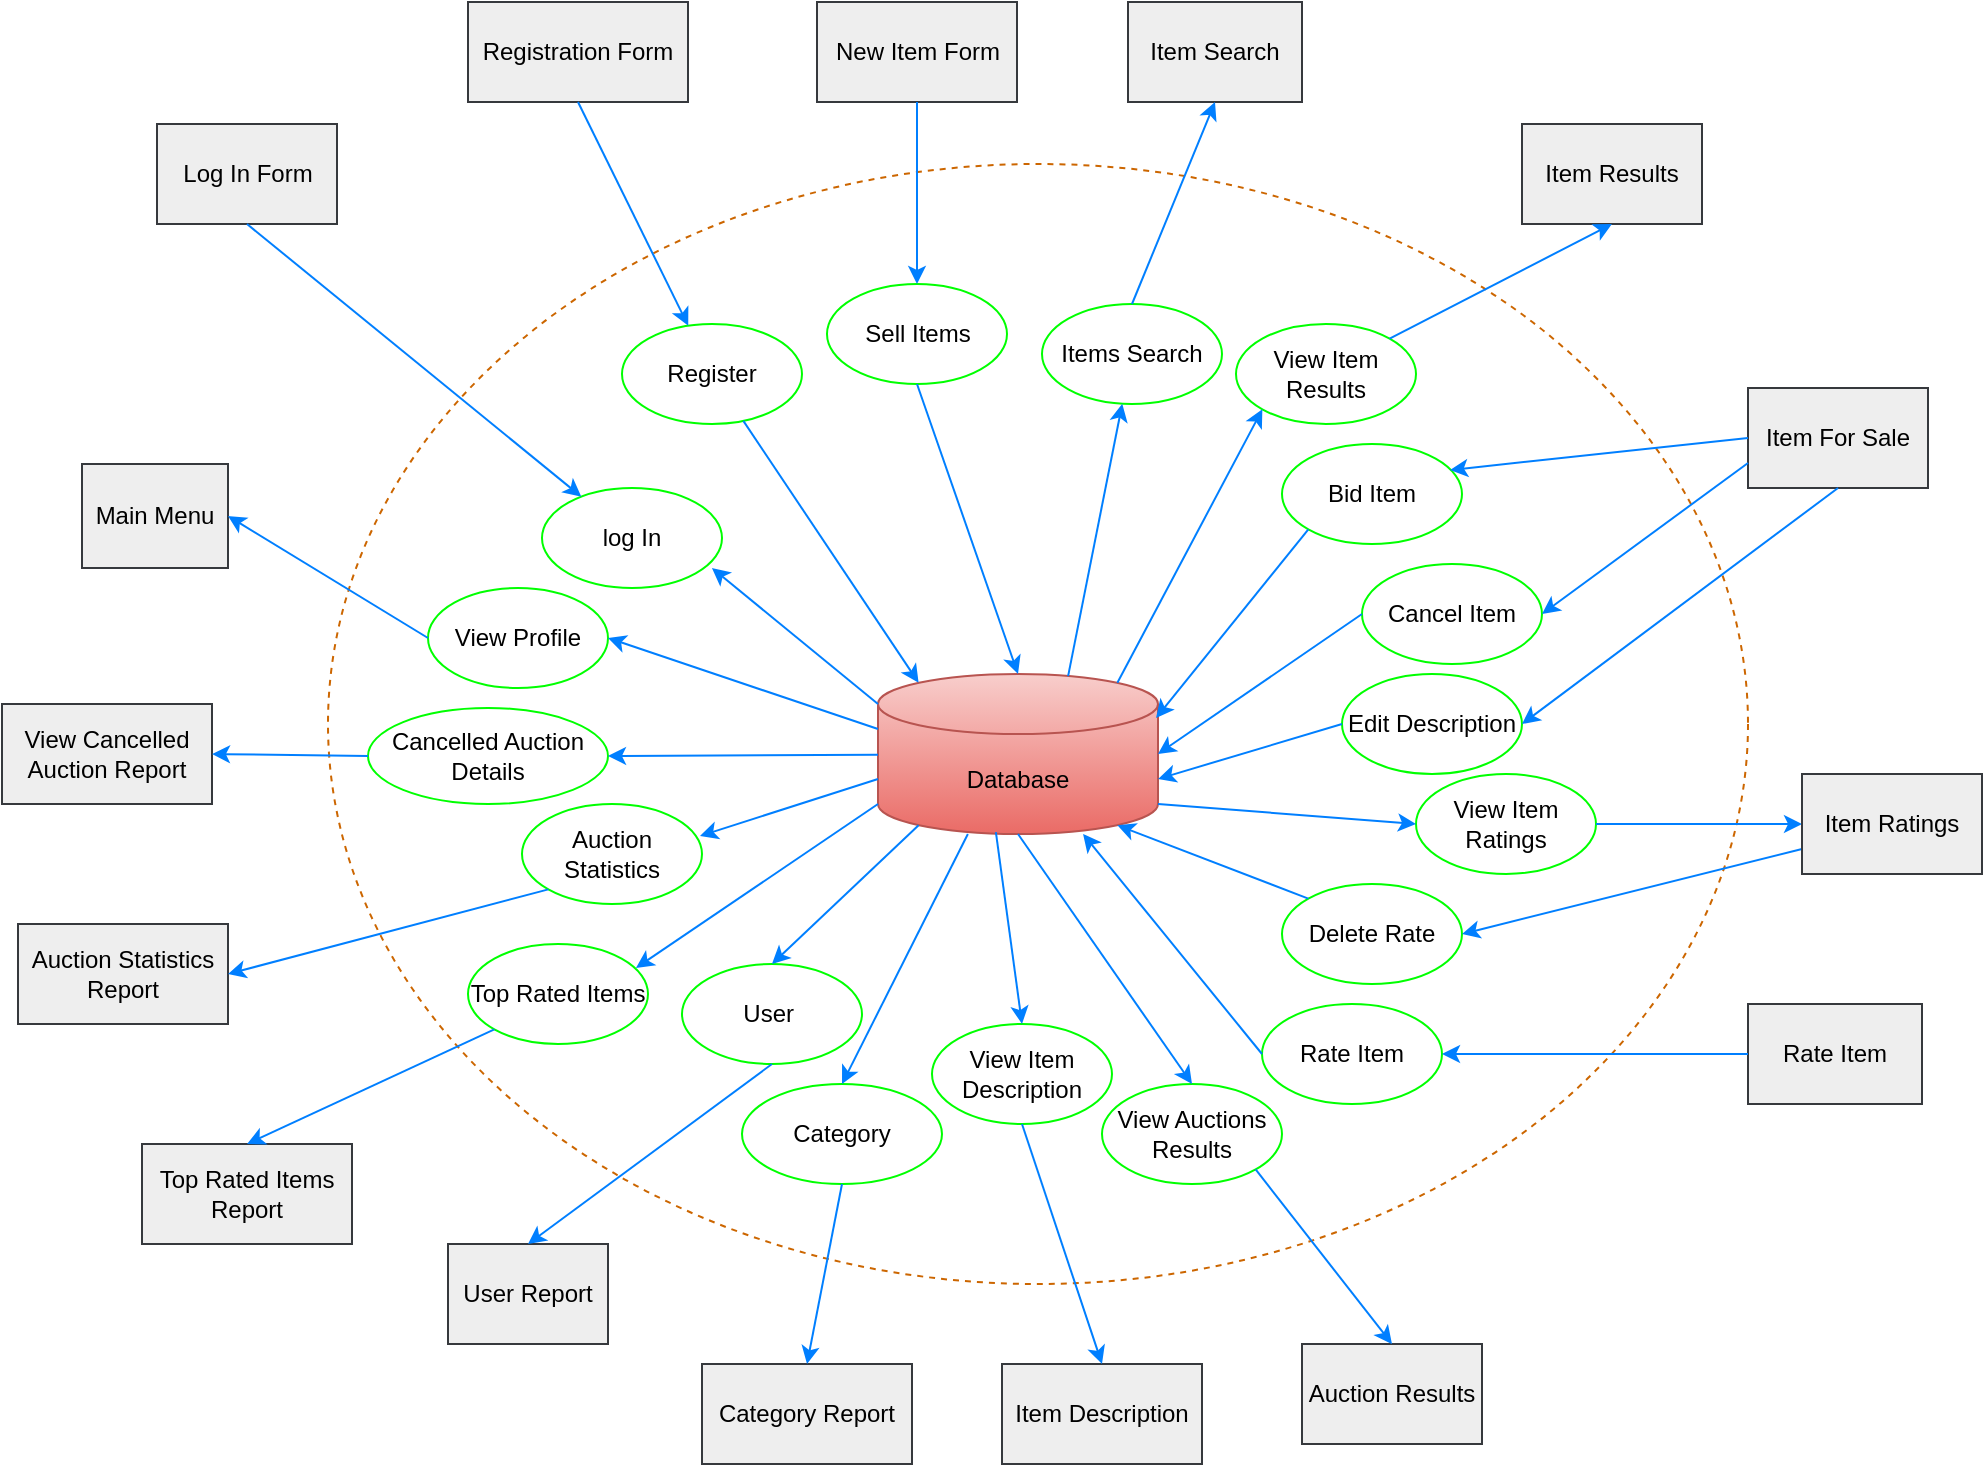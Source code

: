 <mxfile version="23.0.2" type="github">
  <diagram name="Page-1" id="ibN5uEJDEitdcNZKuq6F">
    <mxGraphModel dx="1194" dy="697" grid="1" gridSize="10" guides="1" tooltips="1" connect="1" arrows="1" fold="1" page="1" pageScale="1" pageWidth="1100" pageHeight="850" background="#ffffff" math="0" shadow="0">
      <root>
        <mxCell id="0" />
        <mxCell id="1" parent="0" />
        <mxCell id="0LvWJx0RIJ58dRhAGcR3-28" value="" style="ellipse;whiteSpace=wrap;html=1;fillStyle=hatch;shadow=0;dashed=1;strokeColor=#CC6600;fillColor=none;backgroundOutline=0;" parent="1" vertex="1">
          <mxGeometry x="203" y="150" width="710" height="560" as="geometry" />
        </mxCell>
        <mxCell id="dUsebAUgYld1Ic8YeYVZ-1" value="Database" style="shape=cylinder3;whiteSpace=wrap;html=1;boundedLbl=1;backgroundOutline=1;size=15;fillColor=#f8cecc;strokeColor=#b85450;gradientColor=#ea6b66;" parent="1" vertex="1">
          <mxGeometry x="478" y="405" width="140" height="80" as="geometry" />
        </mxCell>
        <mxCell id="dUsebAUgYld1Ic8YeYVZ-2" value="log In" style="ellipse;whiteSpace=wrap;html=1;strokeColor=#00FF00;" parent="1" vertex="1">
          <mxGeometry x="310" y="312" width="90" height="50" as="geometry" />
        </mxCell>
        <mxCell id="dUsebAUgYld1Ic8YeYVZ-3" value="" style="endArrow=classic;html=1;rounded=0;entryX=0.944;entryY=0.8;entryDx=0;entryDy=0;entryPerimeter=0;exitX=0;exitY=0;exitDx=0;exitDy=15;exitPerimeter=0;curved=0;strokeColor=#007FFF;" parent="1" source="dUsebAUgYld1Ic8YeYVZ-1" target="dUsebAUgYld1Ic8YeYVZ-2" edge="1">
          <mxGeometry width="50" height="50" relative="1" as="geometry">
            <mxPoint x="523" y="595" as="sourcePoint" />
            <mxPoint x="433" y="395" as="targetPoint" />
          </mxGeometry>
        </mxCell>
        <mxCell id="0LvWJx0RIJ58dRhAGcR3-2" value="Register" style="ellipse;whiteSpace=wrap;html=1;strokeColor=#00FF00;" parent="1" vertex="1">
          <mxGeometry x="350" y="230" width="90" height="50" as="geometry" />
        </mxCell>
        <mxCell id="0LvWJx0RIJ58dRhAGcR3-3" value="Sell Items" style="ellipse;whiteSpace=wrap;html=1;strokeColor=#00FF00;" parent="1" vertex="1">
          <mxGeometry x="452.5" y="210" width="90" height="50" as="geometry" />
        </mxCell>
        <mxCell id="0LvWJx0RIJ58dRhAGcR3-4" value="Items Search" style="ellipse;whiteSpace=wrap;html=1;strokeColor=#00FF00;" parent="1" vertex="1">
          <mxGeometry x="560" y="220" width="90" height="50" as="geometry" />
        </mxCell>
        <mxCell id="0LvWJx0RIJ58dRhAGcR3-5" value="View Item Ratings" style="ellipse;whiteSpace=wrap;html=1;strokeColor=#00FF00;" parent="1" vertex="1">
          <mxGeometry x="747" y="455" width="90" height="50" as="geometry" />
        </mxCell>
        <mxCell id="0LvWJx0RIJ58dRhAGcR3-6" value="View Auctions Results" style="ellipse;whiteSpace=wrap;html=1;strokeColor=#00FF00;" parent="1" vertex="1">
          <mxGeometry x="590" y="610" width="90" height="50" as="geometry" />
        </mxCell>
        <mxCell id="0LvWJx0RIJ58dRhAGcR3-7" value="Category" style="ellipse;whiteSpace=wrap;html=1;strokeColor=#00FF00;" parent="1" vertex="1">
          <mxGeometry x="410" y="610" width="100" height="50" as="geometry" />
        </mxCell>
        <mxCell id="0LvWJx0RIJ58dRhAGcR3-8" value="User&amp;nbsp;" style="ellipse;whiteSpace=wrap;html=1;strokeColor=#00FF00;" parent="1" vertex="1">
          <mxGeometry x="380" y="550" width="90" height="50" as="geometry" />
        </mxCell>
        <mxCell id="0LvWJx0RIJ58dRhAGcR3-9" value="Top Rated Items" style="ellipse;whiteSpace=wrap;html=1;strokeColor=#00FF00;" parent="1" vertex="1">
          <mxGeometry x="273" y="540" width="90" height="50" as="geometry" />
        </mxCell>
        <mxCell id="0LvWJx0RIJ58dRhAGcR3-10" value="Cancelled Auction Details" style="ellipse;whiteSpace=wrap;html=1;strokeColor=#00FF00;" parent="1" vertex="1">
          <mxGeometry x="223" y="422" width="120" height="48" as="geometry" />
        </mxCell>
        <mxCell id="0LvWJx0RIJ58dRhAGcR3-12" value="" style="endArrow=classic;html=1;rounded=0;strokeColor=#007FFF;entryX=0.145;entryY=0;entryDx=0;entryDy=4.35;entryPerimeter=0;" parent="1" source="0LvWJx0RIJ58dRhAGcR3-2" target="dUsebAUgYld1Ic8YeYVZ-1" edge="1">
          <mxGeometry width="50" height="50" relative="1" as="geometry">
            <mxPoint x="494" y="319.96" as="sourcePoint" />
            <mxPoint x="533" y="405" as="targetPoint" />
            <Array as="points" />
          </mxGeometry>
        </mxCell>
        <mxCell id="0LvWJx0RIJ58dRhAGcR3-13" value="" style="endArrow=classic;html=1;rounded=0;exitX=0.5;exitY=1;exitDx=0;exitDy=0;curved=0;strokeColor=#007FFF;entryX=0.5;entryY=0;entryDx=0;entryDy=0;entryPerimeter=0;" parent="1" source="0LvWJx0RIJ58dRhAGcR3-3" target="dUsebAUgYld1Ic8YeYVZ-1" edge="1">
          <mxGeometry width="50" height="50" relative="1" as="geometry">
            <mxPoint x="713" y="420" as="sourcePoint" />
            <mxPoint x="588" y="403" as="targetPoint" />
          </mxGeometry>
        </mxCell>
        <mxCell id="0LvWJx0RIJ58dRhAGcR3-16" value="" style="endArrow=classic;html=1;rounded=0;exitX=0.5;exitY=1;exitDx=0;exitDy=0;exitPerimeter=0;strokeColor=#007FFF;entryX=0.5;entryY=0;entryDx=0;entryDy=0;" parent="1" source="dUsebAUgYld1Ic8YeYVZ-1" target="0LvWJx0RIJ58dRhAGcR3-6" edge="1">
          <mxGeometry width="50" height="50" relative="1" as="geometry">
            <mxPoint x="593" y="485" as="sourcePoint" />
            <mxPoint x="631.229" y="561.861" as="targetPoint" />
            <Array as="points" />
          </mxGeometry>
        </mxCell>
        <mxCell id="0LvWJx0RIJ58dRhAGcR3-17" value="" style="endArrow=classic;html=1;rounded=0;exitX=0.321;exitY=1;exitDx=0;exitDy=0;exitPerimeter=0;strokeColor=#007FFF;entryX=0.5;entryY=0;entryDx=0;entryDy=0;" parent="1" source="dUsebAUgYld1Ic8YeYVZ-1" target="0LvWJx0RIJ58dRhAGcR3-7" edge="1">
          <mxGeometry width="50" height="50" relative="1" as="geometry">
            <mxPoint x="594" y="504.5" as="sourcePoint" />
            <mxPoint x="533" y="552" as="targetPoint" />
          </mxGeometry>
        </mxCell>
        <mxCell id="0LvWJx0RIJ58dRhAGcR3-18" value="" style="endArrow=classic;html=1;rounded=0;strokeColor=#007FFF;entryX=0.5;entryY=0;entryDx=0;entryDy=0;exitX=0.145;exitY=1;exitDx=0;exitDy=-4.35;exitPerimeter=0;" parent="1" source="dUsebAUgYld1Ic8YeYVZ-1" target="0LvWJx0RIJ58dRhAGcR3-8" edge="1">
          <mxGeometry width="50" height="50" relative="1" as="geometry">
            <mxPoint x="628" y="499" as="sourcePoint" />
            <mxPoint x="757" y="530" as="targetPoint" />
          </mxGeometry>
        </mxCell>
        <mxCell id="0LvWJx0RIJ58dRhAGcR3-20" value="" style="endArrow=classic;html=1;rounded=0;strokeColor=#007FFF;entryX=1;entryY=0.5;entryDx=0;entryDy=0;" parent="1" source="dUsebAUgYld1Ic8YeYVZ-1" target="0LvWJx0RIJ58dRhAGcR3-10" edge="1">
          <mxGeometry width="50" height="50" relative="1" as="geometry">
            <mxPoint x="520" y="493" as="sourcePoint" />
            <mxPoint x="451" y="558" as="targetPoint" />
          </mxGeometry>
        </mxCell>
        <mxCell id="0LvWJx0RIJ58dRhAGcR3-29" value="Log In Form" style="rounded=0;whiteSpace=wrap;html=1;fillColor=#eeeeee;strokeColor=#36393d;" parent="1" vertex="1">
          <mxGeometry x="117.5" y="130" width="90" height="50" as="geometry" />
        </mxCell>
        <mxCell id="0LvWJx0RIJ58dRhAGcR3-30" value="" style="endArrow=classic;html=1;rounded=0;exitX=0.5;exitY=1;exitDx=0;exitDy=0;strokeColor=#007FFF;" parent="1" source="0LvWJx0RIJ58dRhAGcR3-29" target="dUsebAUgYld1Ic8YeYVZ-2" edge="1">
          <mxGeometry width="50" height="50" relative="1" as="geometry">
            <mxPoint x="216" y="315" as="sourcePoint" />
            <mxPoint x="373" y="192" as="targetPoint" />
          </mxGeometry>
        </mxCell>
        <mxCell id="0LvWJx0RIJ58dRhAGcR3-32" value="Registration Form" style="rounded=0;whiteSpace=wrap;html=1;fillColor=#eeeeee;strokeColor=#36393d;" parent="1" vertex="1">
          <mxGeometry x="273" y="69" width="110" height="50" as="geometry" />
        </mxCell>
        <mxCell id="0LvWJx0RIJ58dRhAGcR3-33" value="" style="endArrow=classic;html=1;rounded=0;exitX=0.5;exitY=1;exitDx=0;exitDy=0;strokeColor=#007FFF;" parent="1" source="0LvWJx0RIJ58dRhAGcR3-32" target="0LvWJx0RIJ58dRhAGcR3-2" edge="1">
          <mxGeometry width="50" height="50" relative="1" as="geometry">
            <mxPoint x="456" y="262" as="sourcePoint" />
            <mxPoint x="548" y="265" as="targetPoint" />
          </mxGeometry>
        </mxCell>
        <mxCell id="0LvWJx0RIJ58dRhAGcR3-34" value="New Item Form" style="rounded=0;whiteSpace=wrap;html=1;fillColor=#eeeeee;strokeColor=#36393d;" parent="1" vertex="1">
          <mxGeometry x="447.5" y="69" width="100" height="50" as="geometry" />
        </mxCell>
        <mxCell id="0LvWJx0RIJ58dRhAGcR3-35" value="" style="endArrow=classic;html=1;rounded=0;exitX=0.5;exitY=1;exitDx=0;exitDy=0;strokeColor=#007FFF;entryX=0.5;entryY=0;entryDx=0;entryDy=0;" parent="1" source="0LvWJx0RIJ58dRhAGcR3-34" target="0LvWJx0RIJ58dRhAGcR3-3" edge="1">
          <mxGeometry width="50" height="50" relative="1" as="geometry">
            <mxPoint x="567" y="169" as="sourcePoint" />
            <mxPoint x="567" y="262" as="targetPoint" />
          </mxGeometry>
        </mxCell>
        <mxCell id="0LvWJx0RIJ58dRhAGcR3-36" value="Item Search" style="rounded=0;whiteSpace=wrap;html=1;fillColor=#eeeeee;strokeColor=#36393d;" parent="1" vertex="1">
          <mxGeometry x="603" y="69" width="87" height="50" as="geometry" />
        </mxCell>
        <mxCell id="0LvWJx0RIJ58dRhAGcR3-38" value="Item For Sale" style="rounded=0;whiteSpace=wrap;html=1;fillColor=#eeeeee;strokeColor=#36393d;" parent="1" vertex="1">
          <mxGeometry x="913" y="262" width="90" height="50" as="geometry" />
        </mxCell>
        <mxCell id="0LvWJx0RIJ58dRhAGcR3-39" value="" style="endArrow=classic;html=1;rounded=0;exitX=0.679;exitY=0.013;exitDx=0;exitDy=0;exitPerimeter=0;curved=0;strokeColor=#007FFF;" parent="1" source="dUsebAUgYld1Ic8YeYVZ-1" target="0LvWJx0RIJ58dRhAGcR3-4" edge="1">
          <mxGeometry width="50" height="50" relative="1" as="geometry">
            <mxPoint x="753" y="432" as="sourcePoint" />
            <mxPoint x="643" y="342" as="targetPoint" />
          </mxGeometry>
        </mxCell>
        <mxCell id="0LvWJx0RIJ58dRhAGcR3-41" value="Bid Item" style="ellipse;whiteSpace=wrap;html=1;strokeColor=#00FF00;" parent="1" vertex="1">
          <mxGeometry x="680" y="290" width="90" height="50" as="geometry" />
        </mxCell>
        <mxCell id="0LvWJx0RIJ58dRhAGcR3-45" value="" style="endArrow=classic;html=1;rounded=0;strokeColor=#007FFF;entryX=0.933;entryY=0.24;entryDx=0;entryDy=0;entryPerimeter=0;exitX=0;exitY=1;exitDx=0;exitDy=-15;exitPerimeter=0;" parent="1" source="dUsebAUgYld1Ic8YeYVZ-1" target="0LvWJx0RIJ58dRhAGcR3-9" edge="1">
          <mxGeometry width="50" height="50" relative="1" as="geometry">
            <mxPoint x="462" y="472" as="sourcePoint" />
            <mxPoint x="393" y="539" as="targetPoint" />
          </mxGeometry>
        </mxCell>
        <mxCell id="0LvWJx0RIJ58dRhAGcR3-47" value="Cancel Item" style="ellipse;whiteSpace=wrap;html=1;strokeColor=#00FF00;" parent="1" vertex="1">
          <mxGeometry x="720" y="350" width="90" height="50" as="geometry" />
        </mxCell>
        <mxCell id="0LvWJx0RIJ58dRhAGcR3-49" value="" style="endArrow=classic;html=1;rounded=0;entryX=0.933;entryY=0.26;entryDx=0;entryDy=0;entryPerimeter=0;strokeColor=#007FFF;exitX=0;exitY=0.5;exitDx=0;exitDy=0;" parent="1" source="0LvWJx0RIJ58dRhAGcR3-38" target="0LvWJx0RIJ58dRhAGcR3-41" edge="1">
          <mxGeometry width="50" height="50" relative="1" as="geometry">
            <mxPoint x="960" y="387" as="sourcePoint" />
            <mxPoint x="963" y="342" as="targetPoint" />
            <Array as="points" />
          </mxGeometry>
        </mxCell>
        <mxCell id="0LvWJx0RIJ58dRhAGcR3-50" value="" style="endArrow=classic;html=1;rounded=0;entryX=0.993;entryY=0.275;entryDx=0;entryDy=0;entryPerimeter=0;exitX=0;exitY=1;exitDx=0;exitDy=0;strokeColor=#007FFF;" parent="1" source="0LvWJx0RIJ58dRhAGcR3-41" target="dUsebAUgYld1Ic8YeYVZ-1" edge="1">
          <mxGeometry width="50" height="50" relative="1" as="geometry">
            <mxPoint x="713" y="369" as="sourcePoint" />
            <mxPoint x="627" y="437" as="targetPoint" />
          </mxGeometry>
        </mxCell>
        <mxCell id="0LvWJx0RIJ58dRhAGcR3-51" value="" style="endArrow=classic;html=1;rounded=0;entryX=1;entryY=0.5;entryDx=0;entryDy=0;entryPerimeter=0;exitX=0;exitY=0.5;exitDx=0;exitDy=0;strokeColor=#007FFF;" parent="1" source="0LvWJx0RIJ58dRhAGcR3-47" target="dUsebAUgYld1Ic8YeYVZ-1" edge="1">
          <mxGeometry width="50" height="50" relative="1" as="geometry">
            <mxPoint x="743" y="419" as="sourcePoint" />
            <mxPoint x="634" y="471" as="targetPoint" />
          </mxGeometry>
        </mxCell>
        <mxCell id="0LvWJx0RIJ58dRhAGcR3-52" value="" style="endArrow=classic;html=1;rounded=0;entryX=1;entryY=0.5;entryDx=0;entryDy=0;exitX=0;exitY=0.75;exitDx=0;exitDy=0;strokeColor=#007FFF;" parent="1" source="0LvWJx0RIJ58dRhAGcR3-38" target="0LvWJx0RIJ58dRhAGcR3-47" edge="1">
          <mxGeometry width="50" height="50" relative="1" as="geometry">
            <mxPoint x="913" y="343" as="sourcePoint" />
            <mxPoint x="827" y="411" as="targetPoint" />
          </mxGeometry>
        </mxCell>
        <mxCell id="0LvWJx0RIJ58dRhAGcR3-53" value="Rate Item" style="rounded=0;whiteSpace=wrap;html=1;fillColor=#eeeeee;strokeColor=#36393d;" parent="1" vertex="1">
          <mxGeometry x="913" y="570" width="87" height="50" as="geometry" />
        </mxCell>
        <mxCell id="0LvWJx0RIJ58dRhAGcR3-55" value="Item Description" style="rounded=0;whiteSpace=wrap;html=1;fillColor=#eeeeee;strokeColor=#36393d;" parent="1" vertex="1">
          <mxGeometry x="540" y="750" width="100" height="50" as="geometry" />
        </mxCell>
        <mxCell id="0LvWJx0RIJ58dRhAGcR3-61" value="Category Report" style="rounded=0;whiteSpace=wrap;html=1;fillColor=#eeeeee;strokeColor=#36393d;" parent="1" vertex="1">
          <mxGeometry x="390" y="750" width="105" height="50" as="geometry" />
        </mxCell>
        <mxCell id="0LvWJx0RIJ58dRhAGcR3-62" value="" style="endArrow=classic;html=1;rounded=0;exitX=0.5;exitY=1;exitDx=0;exitDy=0;strokeColor=#007FFF;entryX=0.5;entryY=0;entryDx=0;entryDy=0;" parent="1" source="0LvWJx0RIJ58dRhAGcR3-7" target="0LvWJx0RIJ58dRhAGcR3-61" edge="1">
          <mxGeometry width="50" height="50" relative="1" as="geometry">
            <mxPoint x="508" y="612" as="sourcePoint" />
            <mxPoint x="473" y="682" as="targetPoint" />
          </mxGeometry>
        </mxCell>
        <mxCell id="0LvWJx0RIJ58dRhAGcR3-63" value="User Report" style="rounded=0;whiteSpace=wrap;html=1;fillColor=#eeeeee;strokeColor=#36393d;" parent="1" vertex="1">
          <mxGeometry x="263" y="690" width="80" height="50" as="geometry" />
        </mxCell>
        <mxCell id="0LvWJx0RIJ58dRhAGcR3-64" value="" style="endArrow=classic;html=1;rounded=0;exitX=0.5;exitY=1;exitDx=0;exitDy=0;strokeColor=#007FFF;entryX=0.5;entryY=0;entryDx=0;entryDy=0;" parent="1" source="0LvWJx0RIJ58dRhAGcR3-8" target="0LvWJx0RIJ58dRhAGcR3-63" edge="1">
          <mxGeometry width="50" height="50" relative="1" as="geometry">
            <mxPoint x="353" y="578.5" as="sourcePoint" />
            <mxPoint x="353" y="655.5" as="targetPoint" />
          </mxGeometry>
        </mxCell>
        <mxCell id="0LvWJx0RIJ58dRhAGcR3-65" value="Top Rated Items Report" style="rounded=0;whiteSpace=wrap;html=1;fillColor=#eeeeee;strokeColor=#36393d;" parent="1" vertex="1">
          <mxGeometry x="110" y="640" width="105" height="50" as="geometry" />
        </mxCell>
        <mxCell id="0LvWJx0RIJ58dRhAGcR3-66" value="" style="endArrow=classic;html=1;rounded=0;exitX=0;exitY=1;exitDx=0;exitDy=0;strokeColor=#007FFF;entryX=0.5;entryY=0;entryDx=0;entryDy=0;" parent="1" source="0LvWJx0RIJ58dRhAGcR3-9" target="0LvWJx0RIJ58dRhAGcR3-65" edge="1">
          <mxGeometry width="50" height="50" relative="1" as="geometry">
            <mxPoint x="293" y="522" as="sourcePoint" />
            <mxPoint x="241" y="582" as="targetPoint" />
          </mxGeometry>
        </mxCell>
        <mxCell id="0LvWJx0RIJ58dRhAGcR3-68" value="Auction Statistics" style="ellipse;whiteSpace=wrap;html=1;strokeColor=#00FF00;" parent="1" vertex="1">
          <mxGeometry x="300" y="470" width="90" height="50" as="geometry" />
        </mxCell>
        <mxCell id="0LvWJx0RIJ58dRhAGcR3-69" value="" style="endArrow=classic;html=1;rounded=0;strokeColor=#007FFF;entryX=0.989;entryY=0.32;entryDx=0;entryDy=0;entryPerimeter=0;exitX=0;exitY=0;exitDx=0;exitDy=52.5;exitPerimeter=0;" parent="1" source="dUsebAUgYld1Ic8YeYVZ-1" target="0LvWJx0RIJ58dRhAGcR3-68" edge="1">
          <mxGeometry width="50" height="50" relative="1" as="geometry">
            <mxPoint x="424" y="438" as="sourcePoint" />
            <mxPoint x="363" y="512" as="targetPoint" />
          </mxGeometry>
        </mxCell>
        <mxCell id="0LvWJx0RIJ58dRhAGcR3-70" value="Auction Statistics Report" style="rounded=0;whiteSpace=wrap;html=1;fillColor=#eeeeee;strokeColor=#36393d;" parent="1" vertex="1">
          <mxGeometry x="48" y="530" width="105" height="50" as="geometry" />
        </mxCell>
        <mxCell id="0LvWJx0RIJ58dRhAGcR3-71" value="" style="endArrow=classic;html=1;rounded=0;exitX=0;exitY=1;exitDx=0;exitDy=0;strokeColor=#007FFF;entryX=1;entryY=0.5;entryDx=0;entryDy=0;" parent="1" source="0LvWJx0RIJ58dRhAGcR3-68" target="0LvWJx0RIJ58dRhAGcR3-70" edge="1">
          <mxGeometry width="50" height="50" relative="1" as="geometry">
            <mxPoint x="288" y="533.5" as="sourcePoint" />
            <mxPoint x="163" y="580.5" as="targetPoint" />
          </mxGeometry>
        </mxCell>
        <mxCell id="0LvWJx0RIJ58dRhAGcR3-72" value="View Cancelled Auction Report" style="rounded=0;whiteSpace=wrap;html=1;fillColor=#eeeeee;strokeColor=#36393d;" parent="1" vertex="1">
          <mxGeometry x="40" y="420" width="105" height="50" as="geometry" />
        </mxCell>
        <mxCell id="0LvWJx0RIJ58dRhAGcR3-73" value="" style="endArrow=classic;html=1;rounded=0;exitX=0;exitY=0.5;exitDx=0;exitDy=0;strokeColor=#007FFF;entryX=1;entryY=0.5;entryDx=0;entryDy=0;" parent="1" source="0LvWJx0RIJ58dRhAGcR3-10" target="0LvWJx0RIJ58dRhAGcR3-72" edge="1">
          <mxGeometry width="50" height="50" relative="1" as="geometry">
            <mxPoint x="243" y="420" as="sourcePoint" />
            <mxPoint x="120" y="475.5" as="targetPoint" />
          </mxGeometry>
        </mxCell>
        <mxCell id="hBiqWkCkwxmQWBNidRL4-4" value="Auction Results" style="rounded=0;whiteSpace=wrap;html=1;fillColor=#eeeeee;strokeColor=#36393d;" vertex="1" parent="1">
          <mxGeometry x="690" y="740" width="90" height="50" as="geometry" />
        </mxCell>
        <mxCell id="hBiqWkCkwxmQWBNidRL4-5" value="Main Menu" style="rounded=0;whiteSpace=wrap;html=1;fillColor=#eeeeee;strokeColor=#36393d;" vertex="1" parent="1">
          <mxGeometry x="80" y="300" width="73" height="52" as="geometry" />
        </mxCell>
        <mxCell id="hBiqWkCkwxmQWBNidRL4-6" value="View Profile" style="ellipse;whiteSpace=wrap;html=1;strokeColor=#00FF00;" vertex="1" parent="1">
          <mxGeometry x="253" y="362" width="90" height="50" as="geometry" />
        </mxCell>
        <mxCell id="hBiqWkCkwxmQWBNidRL4-7" value="" style="endArrow=classic;html=1;rounded=0;exitX=0;exitY=0;exitDx=0;exitDy=27.5;exitPerimeter=0;entryX=1;entryY=0.5;entryDx=0;entryDy=0;strokeColor=#007FFF;" edge="1" parent="1" source="dUsebAUgYld1Ic8YeYVZ-1" target="hBiqWkCkwxmQWBNidRL4-6">
          <mxGeometry width="50" height="50" relative="1" as="geometry">
            <mxPoint x="343" y="440" as="sourcePoint" />
            <mxPoint x="393" y="390" as="targetPoint" />
          </mxGeometry>
        </mxCell>
        <mxCell id="hBiqWkCkwxmQWBNidRL4-8" value="" style="endArrow=classic;html=1;rounded=0;exitX=0;exitY=0.5;exitDx=0;exitDy=0;entryX=1;entryY=0.5;entryDx=0;entryDy=0;strokeColor=#007FFF;" edge="1" parent="1" source="hBiqWkCkwxmQWBNidRL4-6" target="hBiqWkCkwxmQWBNidRL4-5">
          <mxGeometry width="50" height="50" relative="1" as="geometry">
            <mxPoint x="273" y="392" as="sourcePoint" />
            <mxPoint x="138" y="346" as="targetPoint" />
          </mxGeometry>
        </mxCell>
        <mxCell id="hBiqWkCkwxmQWBNidRL4-9" value="Item Results" style="rounded=0;whiteSpace=wrap;html=1;fillColor=#eeeeee;strokeColor=#36393d;" vertex="1" parent="1">
          <mxGeometry x="800" y="130" width="90" height="50" as="geometry" />
        </mxCell>
        <mxCell id="hBiqWkCkwxmQWBNidRL4-10" value="" style="endArrow=classic;html=1;rounded=0;exitX=0.5;exitY=0;exitDx=0;exitDy=0;curved=0;strokeColor=#007FFF;entryX=0.5;entryY=1;entryDx=0;entryDy=0;" edge="1" parent="1" source="0LvWJx0RIJ58dRhAGcR3-4" target="0LvWJx0RIJ58dRhAGcR3-36">
          <mxGeometry width="50" height="50" relative="1" as="geometry">
            <mxPoint x="676" y="312" as="sourcePoint" />
            <mxPoint x="713" y="224" as="targetPoint" />
          </mxGeometry>
        </mxCell>
        <mxCell id="hBiqWkCkwxmQWBNidRL4-11" value="View Item Results" style="ellipse;whiteSpace=wrap;html=1;strokeColor=#00FF00;" vertex="1" parent="1">
          <mxGeometry x="657" y="230" width="90" height="50" as="geometry" />
        </mxCell>
        <mxCell id="hBiqWkCkwxmQWBNidRL4-12" value="" style="endArrow=classic;html=1;rounded=0;exitX=0.855;exitY=0;exitDx=0;exitDy=4.35;exitPerimeter=0;curved=0;strokeColor=#007FFF;entryX=0;entryY=1;entryDx=0;entryDy=0;" edge="1" parent="1" source="dUsebAUgYld1Ic8YeYVZ-1" target="hBiqWkCkwxmQWBNidRL4-11">
          <mxGeometry width="50" height="50" relative="1" as="geometry">
            <mxPoint x="626.5" y="412" as="sourcePoint" />
            <mxPoint x="663.5" y="324" as="targetPoint" />
          </mxGeometry>
        </mxCell>
        <mxCell id="hBiqWkCkwxmQWBNidRL4-13" value="" style="endArrow=classic;html=1;rounded=0;exitX=1;exitY=0;exitDx=0;exitDy=0;curved=0;strokeColor=#007FFF;entryX=0.5;entryY=1;entryDx=0;entryDy=0;" edge="1" parent="1" source="hBiqWkCkwxmQWBNidRL4-11" target="hBiqWkCkwxmQWBNidRL4-9">
          <mxGeometry width="50" height="50" relative="1" as="geometry">
            <mxPoint x="723" y="346" as="sourcePoint" />
            <mxPoint x="828" y="272" as="targetPoint" />
          </mxGeometry>
        </mxCell>
        <mxCell id="hBiqWkCkwxmQWBNidRL4-14" value="Edit Description" style="ellipse;whiteSpace=wrap;html=1;strokeColor=#00FF00;" vertex="1" parent="1">
          <mxGeometry x="710" y="405" width="90" height="50" as="geometry" />
        </mxCell>
        <mxCell id="hBiqWkCkwxmQWBNidRL4-15" value="" style="endArrow=classic;html=1;rounded=0;entryX=1;entryY=0.5;entryDx=0;entryDy=0;exitX=0.5;exitY=1;exitDx=0;exitDy=0;strokeColor=#007FFF;" edge="1" parent="1" source="0LvWJx0RIJ58dRhAGcR3-38" target="hBiqWkCkwxmQWBNidRL4-14">
          <mxGeometry width="50" height="50" relative="1" as="geometry">
            <mxPoint x="1005" y="432" as="sourcePoint" />
            <mxPoint x="847" y="435" as="targetPoint" />
          </mxGeometry>
        </mxCell>
        <mxCell id="hBiqWkCkwxmQWBNidRL4-16" value="" style="endArrow=classic;html=1;rounded=0;entryX=1;entryY=0;entryDx=0;entryDy=52.5;entryPerimeter=0;exitX=0;exitY=0.5;exitDx=0;exitDy=0;strokeColor=#007FFF;" edge="1" parent="1" source="hBiqWkCkwxmQWBNidRL4-14" target="dUsebAUgYld1Ic8YeYVZ-1">
          <mxGeometry width="50" height="50" relative="1" as="geometry">
            <mxPoint x="757" y="435" as="sourcePoint" />
            <mxPoint x="628" y="455" as="targetPoint" />
          </mxGeometry>
        </mxCell>
        <mxCell id="hBiqWkCkwxmQWBNidRL4-17" value="Delete Rate" style="ellipse;whiteSpace=wrap;html=1;strokeColor=#00FF00;" vertex="1" parent="1">
          <mxGeometry x="680" y="510" width="90" height="50" as="geometry" />
        </mxCell>
        <mxCell id="hBiqWkCkwxmQWBNidRL4-18" value="Rate Item" style="ellipse;whiteSpace=wrap;html=1;strokeColor=#00FF00;" vertex="1" parent="1">
          <mxGeometry x="670" y="570" width="90" height="50" as="geometry" />
        </mxCell>
        <mxCell id="hBiqWkCkwxmQWBNidRL4-19" value="" style="endArrow=classic;html=1;rounded=0;exitX=1;exitY=1;exitDx=0;exitDy=-15;exitPerimeter=0;curved=0;strokeColor=#007FFF;entryX=0;entryY=0.5;entryDx=0;entryDy=0;" edge="1" parent="1" source="dUsebAUgYld1Ic8YeYVZ-1" target="0LvWJx0RIJ58dRhAGcR3-5">
          <mxGeometry width="50" height="50" relative="1" as="geometry">
            <mxPoint x="638" y="560" as="sourcePoint" />
            <mxPoint x="710" y="424" as="targetPoint" />
          </mxGeometry>
        </mxCell>
        <mxCell id="hBiqWkCkwxmQWBNidRL4-20" value="" style="endArrow=classic;html=1;rounded=0;exitX=1;exitY=0.5;exitDx=0;exitDy=0;curved=0;strokeColor=#007FFF;entryX=0;entryY=0.5;entryDx=0;entryDy=0;" edge="1" parent="1" source="0LvWJx0RIJ58dRhAGcR3-5" target="hBiqWkCkwxmQWBNidRL4-25">
          <mxGeometry width="50" height="50" relative="1" as="geometry">
            <mxPoint x="750" y="520" as="sourcePoint" />
            <mxPoint x="940" y="520" as="targetPoint" />
          </mxGeometry>
        </mxCell>
        <mxCell id="hBiqWkCkwxmQWBNidRL4-21" value="" style="endArrow=classic;html=1;rounded=0;entryX=1;entryY=0.5;entryDx=0;entryDy=0;exitX=0;exitY=0.75;exitDx=0;exitDy=0;strokeColor=#007FFF;" edge="1" parent="1" source="hBiqWkCkwxmQWBNidRL4-25" target="hBiqWkCkwxmQWBNidRL4-17">
          <mxGeometry width="50" height="50" relative="1" as="geometry">
            <mxPoint x="890" y="551.5" as="sourcePoint" />
            <mxPoint x="770" y="558.5" as="targetPoint" />
          </mxGeometry>
        </mxCell>
        <mxCell id="hBiqWkCkwxmQWBNidRL4-22" value="" style="endArrow=classic;html=1;rounded=0;entryX=0.855;entryY=1;entryDx=0;entryDy=-4.35;exitX=0;exitY=0;exitDx=0;exitDy=0;strokeColor=#007FFF;entryPerimeter=0;" edge="1" parent="1" source="hBiqWkCkwxmQWBNidRL4-17" target="dUsebAUgYld1Ic8YeYVZ-1">
          <mxGeometry width="50" height="50" relative="1" as="geometry">
            <mxPoint x="740" y="552.5" as="sourcePoint" />
            <mxPoint x="597" y="537.5" as="targetPoint" />
          </mxGeometry>
        </mxCell>
        <mxCell id="hBiqWkCkwxmQWBNidRL4-23" value="" style="endArrow=classic;html=1;rounded=0;exitX=0;exitY=0.5;exitDx=0;exitDy=0;strokeColor=#007FFF;" edge="1" parent="1" source="hBiqWkCkwxmQWBNidRL4-18" target="dUsebAUgYld1Ic8YeYVZ-1">
          <mxGeometry width="50" height="50" relative="1" as="geometry">
            <mxPoint x="657" y="555" as="sourcePoint" />
            <mxPoint x="562" y="524" as="targetPoint" />
          </mxGeometry>
        </mxCell>
        <mxCell id="hBiqWkCkwxmQWBNidRL4-24" value="" style="endArrow=classic;html=1;rounded=0;entryX=1;entryY=0.5;entryDx=0;entryDy=0;exitX=0;exitY=0.5;exitDx=0;exitDy=0;strokeColor=#007FFF;" edge="1" parent="1" source="0LvWJx0RIJ58dRhAGcR3-53" target="hBiqWkCkwxmQWBNidRL4-18">
          <mxGeometry width="50" height="50" relative="1" as="geometry">
            <mxPoint x="893" y="600" as="sourcePoint" />
            <mxPoint x="750" y="585" as="targetPoint" />
          </mxGeometry>
        </mxCell>
        <mxCell id="hBiqWkCkwxmQWBNidRL4-25" value="Item Ratings" style="rounded=0;whiteSpace=wrap;html=1;fillColor=#eeeeee;strokeColor=#36393d;" vertex="1" parent="1">
          <mxGeometry x="940" y="455" width="90" height="50" as="geometry" />
        </mxCell>
        <mxCell id="hBiqWkCkwxmQWBNidRL4-26" value="" style="endArrow=classic;html=1;rounded=0;exitX=1;exitY=1;exitDx=0;exitDy=0;strokeColor=#007FFF;entryX=0.5;entryY=0;entryDx=0;entryDy=0;" edge="1" parent="1" source="0LvWJx0RIJ58dRhAGcR3-6" target="hBiqWkCkwxmQWBNidRL4-4">
          <mxGeometry width="50" height="50" relative="1" as="geometry">
            <mxPoint x="643" y="600" as="sourcePoint" />
            <mxPoint x="680" y="715" as="targetPoint" />
            <Array as="points" />
          </mxGeometry>
        </mxCell>
        <mxCell id="hBiqWkCkwxmQWBNidRL4-27" value="View Item Description" style="ellipse;whiteSpace=wrap;html=1;strokeColor=#00FF00;" vertex="1" parent="1">
          <mxGeometry x="505" y="580" width="90" height="50" as="geometry" />
        </mxCell>
        <mxCell id="hBiqWkCkwxmQWBNidRL4-28" value="" style="endArrow=classic;html=1;rounded=0;exitX=0.421;exitY=0.988;exitDx=0;exitDy=0;exitPerimeter=0;strokeColor=#007FFF;entryX=0.5;entryY=0;entryDx=0;entryDy=0;" edge="1" parent="1" source="dUsebAUgYld1Ic8YeYVZ-1" target="hBiqWkCkwxmQWBNidRL4-27">
          <mxGeometry width="50" height="50" relative="1" as="geometry">
            <mxPoint x="490" y="485" as="sourcePoint" />
            <mxPoint x="577" y="610" as="targetPoint" />
            <Array as="points" />
          </mxGeometry>
        </mxCell>
        <mxCell id="hBiqWkCkwxmQWBNidRL4-29" value="" style="endArrow=classic;html=1;rounded=0;exitX=0.5;exitY=1;exitDx=0;exitDy=0;strokeColor=#007FFF;entryX=0.5;entryY=0;entryDx=0;entryDy=0;" edge="1" parent="1" source="hBiqWkCkwxmQWBNidRL4-27" target="0LvWJx0RIJ58dRhAGcR3-55">
          <mxGeometry width="50" height="50" relative="1" as="geometry">
            <mxPoint x="551.5" y="590" as="sourcePoint" />
            <mxPoint x="564.5" y="686" as="targetPoint" />
            <Array as="points" />
          </mxGeometry>
        </mxCell>
      </root>
    </mxGraphModel>
  </diagram>
</mxfile>
